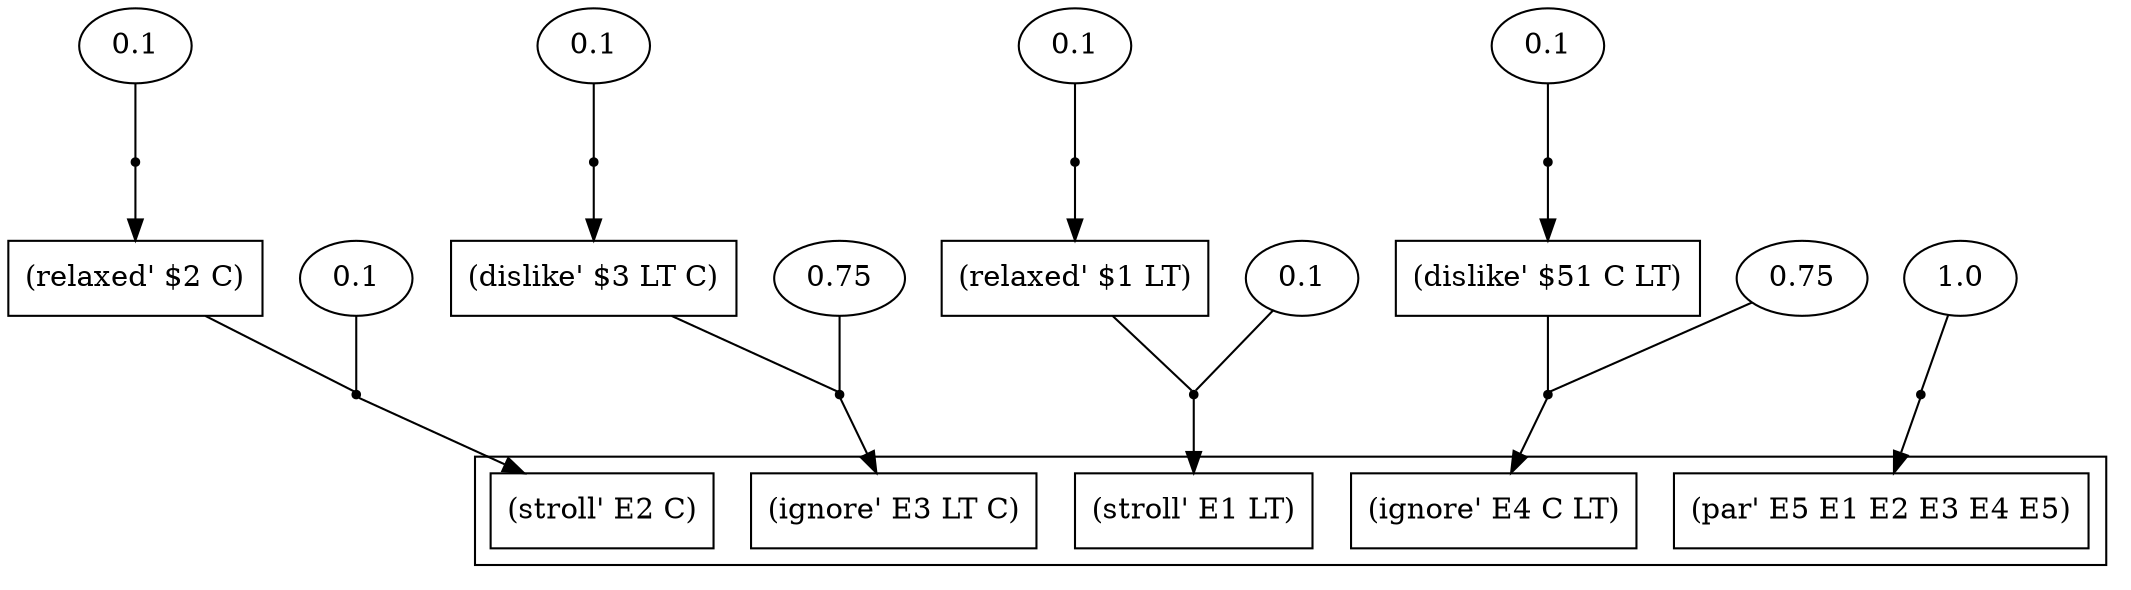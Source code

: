digraph proof {
 graph [rankdir="TB"]
  e0 [label="0.1"];
  e1 [label="0.1"];
  e2 [label="0.1"];
  e3 [label="0.1"];
  e4 [label="0.75"];
  e5 [label="0.1"];
  e6 [label="0.75"];
  e7 [label="0.1"];
  e8 [label="1.0"];
  i0 [shape=box label="(relaxed' $1 LT)"];
  i1 [shape=box label="(relaxed' $2 C)"];
  i2 [shape=box label="(dislike' $3 LT C)"];
  i3 [shape=box label="(dislike' $51 C LT)"];
  r0 [shape=point];
  r0 -> o0
  i0 -> r0 [arrowhead=none]
  e0 -> r0 [arrowhead=none]
  r1 [shape=point];
  r1 -> i0
  e1 -> r1 [arrowhead=none]
  r2 [shape=point];
  r2 -> o1
  i1 -> r2 [arrowhead=none]
  e2 -> r2 [arrowhead=none]
  r3 [shape=point];
  r3 -> i1
  e3 -> r3 [arrowhead=none]
  r4 [shape=point];
  r4 -> o2
  i2 -> r4 [arrowhead=none]
  e4 -> r4 [arrowhead=none]
  r5 [shape=point];
  r5 -> i2
  e5 -> r5 [arrowhead=none]
  r6 [shape=point];
  r6 -> o3
  i3 -> r6 [arrowhead=none]
  e6 -> r6 [arrowhead=none]
  r7 [shape=point];
  r7 -> i3
  e7 -> r7 [arrowhead=none]
  r8 [shape=point];
  r8 -> o4
  e8 -> r8 [arrowhead=none]
 subgraph cluster {  o0 [shape=box label="(stroll' E1 LT)"];
  o1 [shape=box label="(stroll' E2 C)"];
  o2 [shape=box label="(ignore' E3 LT C)"];
  o3 [shape=box label="(ignore' E4 C LT)"];
  o4 [shape=box label="(par' E5 E1 E2 E3 E4 E5)"];
 }
}

